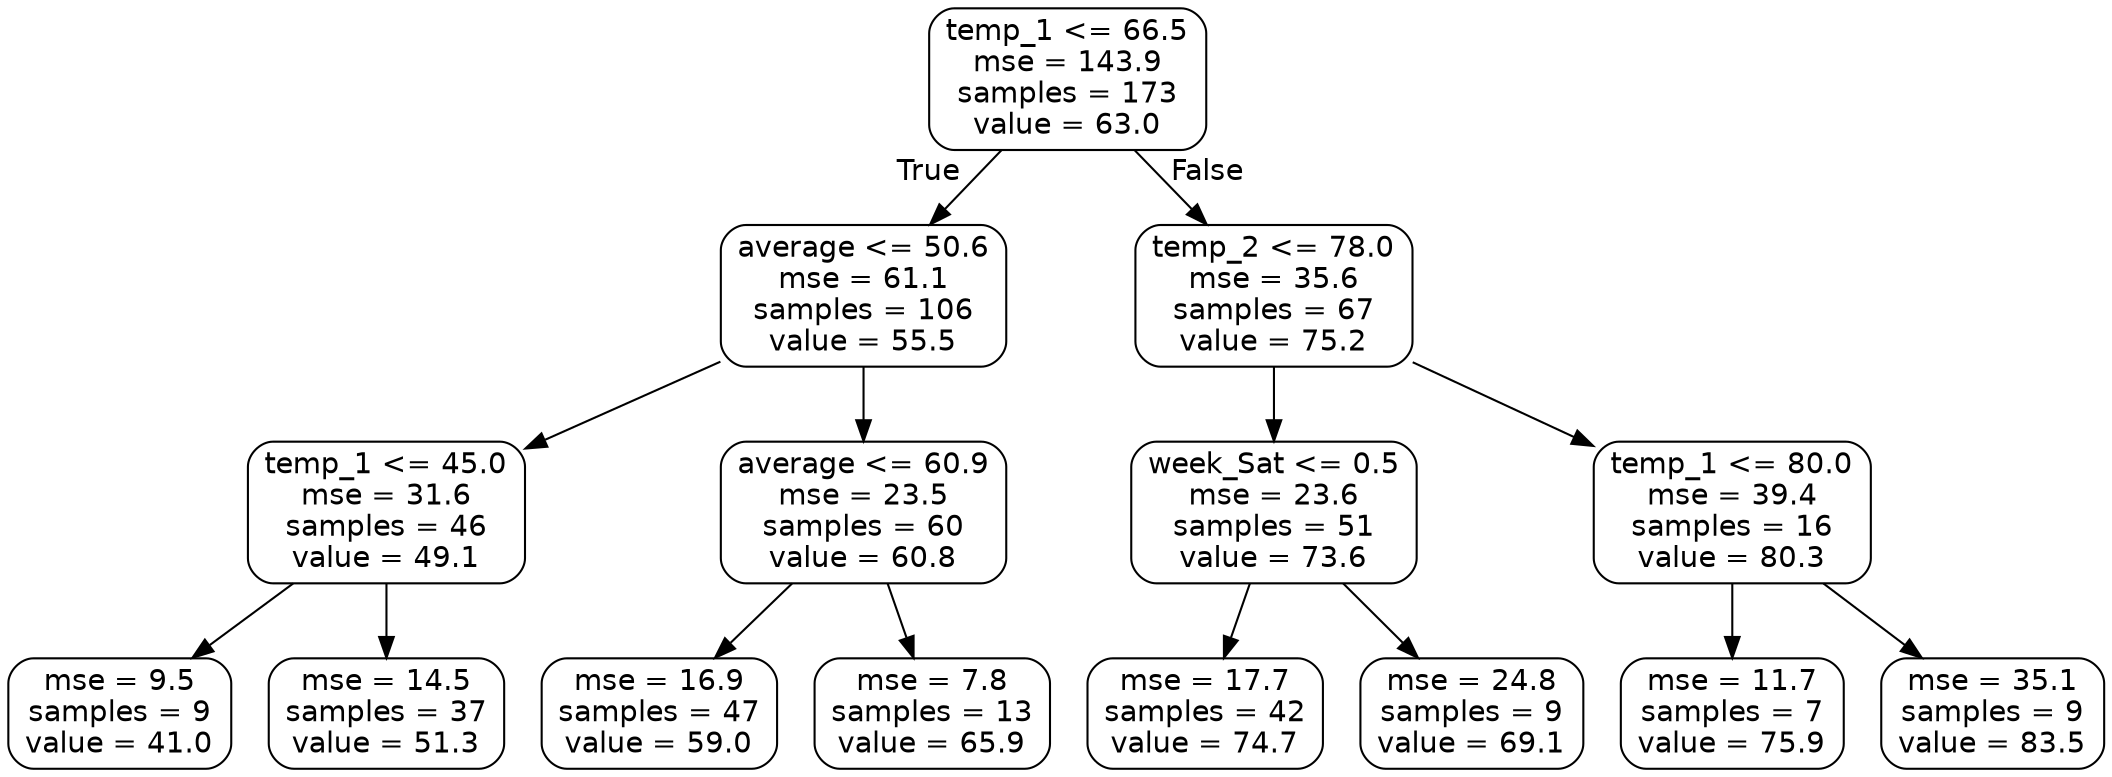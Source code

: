 digraph Tree {
node [shape=box, style="rounded", color="black", fontname=helvetica] ;
edge [fontname=helvetica] ;
0 [label="temp_1 <= 66.5\nmse = 143.9\nsamples = 173\nvalue = 63.0"] ;
1 [label="average <= 50.6\nmse = 61.1\nsamples = 106\nvalue = 55.5"] ;
0 -> 1 [labeldistance=2.5, labelangle=45, headlabel="True"] ;
2 [label="temp_1 <= 45.0\nmse = 31.6\nsamples = 46\nvalue = 49.1"] ;
1 -> 2 ;
3 [label="mse = 9.5\nsamples = 9\nvalue = 41.0"] ;
2 -> 3 ;
4 [label="mse = 14.5\nsamples = 37\nvalue = 51.3"] ;
2 -> 4 ;
5 [label="average <= 60.9\nmse = 23.5\nsamples = 60\nvalue = 60.8"] ;
1 -> 5 ;
6 [label="mse = 16.9\nsamples = 47\nvalue = 59.0"] ;
5 -> 6 ;
7 [label="mse = 7.8\nsamples = 13\nvalue = 65.9"] ;
5 -> 7 ;
8 [label="temp_2 <= 78.0\nmse = 35.6\nsamples = 67\nvalue = 75.2"] ;
0 -> 8 [labeldistance=2.5, labelangle=-45, headlabel="False"] ;
9 [label="week_Sat <= 0.5\nmse = 23.6\nsamples = 51\nvalue = 73.6"] ;
8 -> 9 ;
10 [label="mse = 17.7\nsamples = 42\nvalue = 74.7"] ;
9 -> 10 ;
11 [label="mse = 24.8\nsamples = 9\nvalue = 69.1"] ;
9 -> 11 ;
12 [label="temp_1 <= 80.0\nmse = 39.4\nsamples = 16\nvalue = 80.3"] ;
8 -> 12 ;
13 [label="mse = 11.7\nsamples = 7\nvalue = 75.9"] ;
12 -> 13 ;
14 [label="mse = 35.1\nsamples = 9\nvalue = 83.5"] ;
12 -> 14 ;
}
